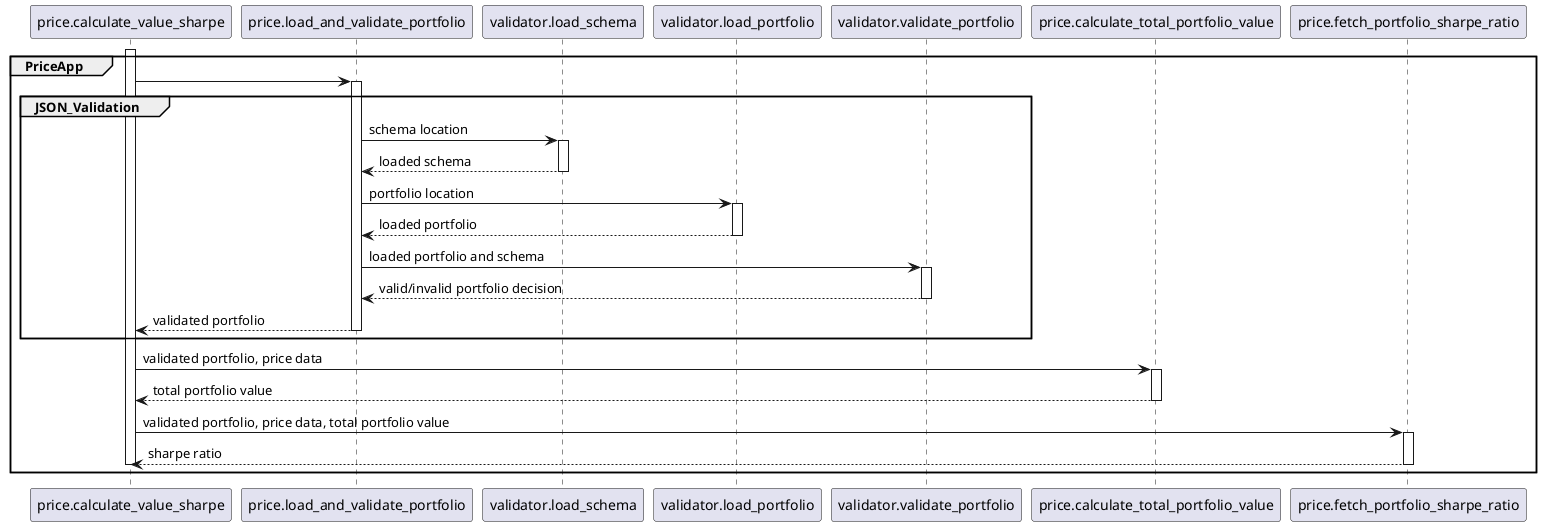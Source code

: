 @startuml

group PriceApp
    activate price.calculate_value_sharpe
    price.calculate_value_sharpe -> price.load_and_validate_portfolio
    activate price.load_and_validate_portfolio
    group JSON_Validation
        price.load_and_validate_portfolio -> validator.load_schema : schema location
        activate validator.load_schema
        price.load_and_validate_portfolio <-- validator.load_schema : loaded schema
        deactivate validator.load_schema
        price.load_and_validate_portfolio -> validator.load_portfolio : portfolio location
        activate validator.load_portfolio
        price.load_and_validate_portfolio <-- validator.load_portfolio : loaded portfolio
        deactivate validator.load_portfolio
        price.load_and_validate_portfolio -> validator.validate_portfolio : loaded portfolio and schema
        activate validator.validate_portfolio
        price.load_and_validate_portfolio <-- validator.validate_portfolio : valid/invalid portfolio decision
        deactivate validator.validate_portfolio
        price.calculate_value_sharpe <-- price.load_and_validate_portfolio : validated portfolio
        deactivate price.load_and_validate_portfolio
    end
    price.calculate_value_sharpe -> price.calculate_total_portfolio_value : validated portfolio, price data
    activate price.calculate_total_portfolio_value
    price.calculate_value_sharpe <-- price.calculate_total_portfolio_value : total portfolio value
    deactivate price.calculate_total_portfolio_value

    price.calculate_value_sharpe -> price.fetch_portfolio_sharpe_ratio : validated portfolio, price data, total portfolio value
    activate price.fetch_portfolio_sharpe_ratio
    price.calculate_value_sharpe <-- price.fetch_portfolio_sharpe_ratio : sharpe ratio
    deactivate price.fetch_portfolio_sharpe_ratio
    deactivate price.calculate_value_sharpe
end
@enduml

